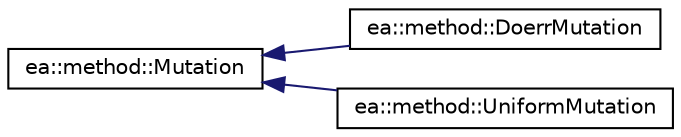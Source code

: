 digraph "Graphical Class Hierarchy"
{
 // LATEX_PDF_SIZE
  edge [fontname="Helvetica",fontsize="10",labelfontname="Helvetica",labelfontsize="10"];
  node [fontname="Helvetica",fontsize="10",shape=record];
  rankdir="LR";
  Node0 [label="ea::method::Mutation",height=0.2,width=0.4,color="black", fillcolor="white", style="filled",URL="$classea_1_1method_1_1Mutation.html",tooltip="Mutation interface."];
  Node0 -> Node1 [dir="back",color="midnightblue",fontsize="10",style="solid",fontname="Helvetica"];
  Node1 [label="ea::method::DoerrMutation",height=0.2,width=0.4,color="black", fillcolor="white", style="filled",URL="$classea_1_1method_1_1DoerrMutation.html",tooltip="Doerr-optimized mutation."];
  Node0 -> Node2 [dir="back",color="midnightblue",fontsize="10",style="solid",fontname="Helvetica"];
  Node2 [label="ea::method::UniformMutation",height=0.2,width=0.4,color="black", fillcolor="white", style="filled",URL="$classea_1_1method_1_1UniformMutation.html",tooltip="Standard uniform mutation."];
}
